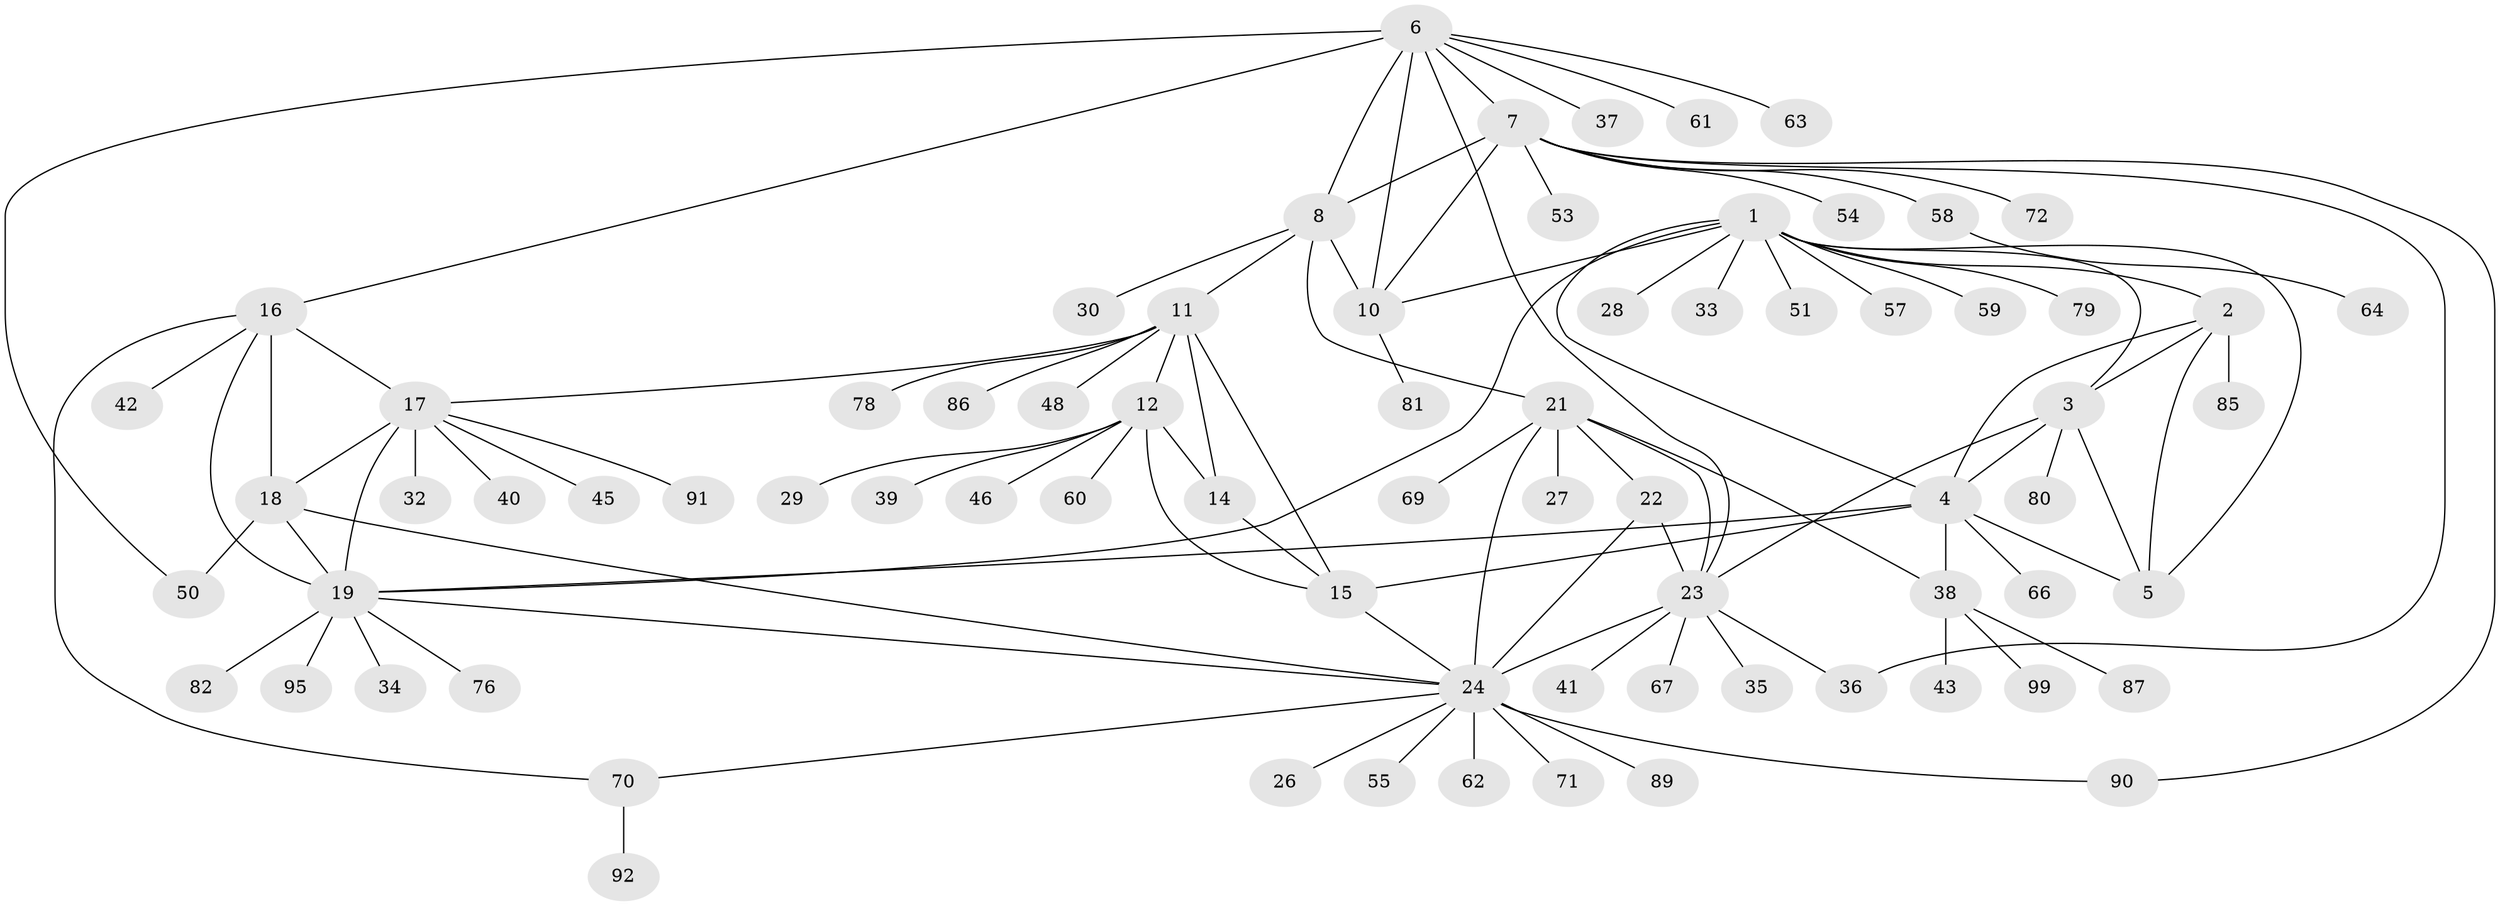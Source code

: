 // original degree distribution, {11: 0.02, 5: 0.05, 7: 0.05, 9: 0.02, 8: 0.03, 6: 0.04, 4: 0.02, 10: 0.01, 12: 0.01, 15: 0.01, 1: 0.58, 2: 0.13, 3: 0.03}
// Generated by graph-tools (version 1.1) at 2025/11/02/27/25 16:11:33]
// undirected, 75 vertices, 106 edges
graph export_dot {
graph [start="1"]
  node [color=gray90,style=filled];
  1 [super="+49"];
  2;
  3 [super="+97"];
  4 [super="+75"];
  5 [super="+73"];
  6 [super="+9"];
  7 [super="+52"];
  8 [super="+68"];
  10 [super="+77"];
  11 [super="+13"];
  12 [super="+100"];
  14;
  15;
  16 [super="+20"];
  17 [super="+31"];
  18 [super="+47"];
  19 [super="+65"];
  21 [super="+56"];
  22;
  23 [super="+25"];
  24 [super="+44"];
  26;
  27;
  28 [super="+74"];
  29;
  30;
  32;
  33;
  34;
  35;
  36 [super="+96"];
  37;
  38 [super="+94"];
  39;
  40;
  41;
  42;
  43;
  45;
  46;
  48;
  50 [super="+88"];
  51;
  53 [super="+98"];
  54;
  55;
  57 [super="+83"];
  58;
  59;
  60;
  61;
  62;
  63;
  64 [super="+84"];
  66;
  67;
  69 [super="+93"];
  70;
  71;
  72;
  76;
  78;
  79;
  80;
  81;
  82;
  85;
  86;
  87;
  89;
  90;
  91;
  92;
  95;
  99;
  1 -- 2;
  1 -- 3;
  1 -- 4;
  1 -- 5;
  1 -- 10;
  1 -- 28;
  1 -- 33;
  1 -- 51;
  1 -- 59;
  1 -- 79;
  1 -- 19;
  1 -- 57;
  2 -- 3;
  2 -- 4;
  2 -- 5;
  2 -- 85;
  3 -- 4;
  3 -- 5;
  3 -- 23;
  3 -- 80;
  4 -- 5;
  4 -- 15;
  4 -- 19;
  4 -- 66;
  4 -- 38;
  6 -- 7 [weight=2];
  6 -- 8 [weight=2];
  6 -- 10 [weight=2];
  6 -- 16;
  6 -- 37;
  6 -- 61;
  6 -- 63;
  6 -- 50;
  6 -- 23;
  7 -- 8;
  7 -- 10;
  7 -- 36;
  7 -- 53;
  7 -- 54;
  7 -- 58;
  7 -- 72;
  7 -- 90;
  8 -- 10;
  8 -- 30;
  8 -- 11;
  8 -- 21;
  10 -- 81;
  11 -- 12 [weight=2];
  11 -- 14 [weight=2];
  11 -- 15 [weight=2];
  11 -- 48;
  11 -- 86;
  11 -- 17;
  11 -- 78;
  12 -- 14;
  12 -- 15;
  12 -- 29;
  12 -- 39;
  12 -- 46;
  12 -- 60;
  14 -- 15;
  15 -- 24;
  16 -- 17 [weight=2];
  16 -- 18 [weight=2];
  16 -- 19 [weight=2];
  16 -- 70;
  16 -- 42;
  17 -- 18;
  17 -- 19;
  17 -- 32;
  17 -- 40;
  17 -- 45;
  17 -- 91;
  18 -- 19;
  18 -- 24;
  18 -- 50;
  19 -- 24;
  19 -- 34;
  19 -- 76;
  19 -- 82;
  19 -- 95;
  21 -- 22;
  21 -- 23 [weight=2];
  21 -- 24;
  21 -- 27;
  21 -- 38;
  21 -- 69;
  22 -- 23 [weight=2];
  22 -- 24;
  23 -- 24 [weight=2];
  23 -- 67;
  23 -- 35;
  23 -- 41;
  23 -- 36;
  24 -- 26;
  24 -- 55;
  24 -- 62;
  24 -- 70;
  24 -- 71;
  24 -- 89;
  24 -- 90;
  38 -- 43;
  38 -- 87;
  38 -- 99;
  58 -- 64;
  70 -- 92;
}
